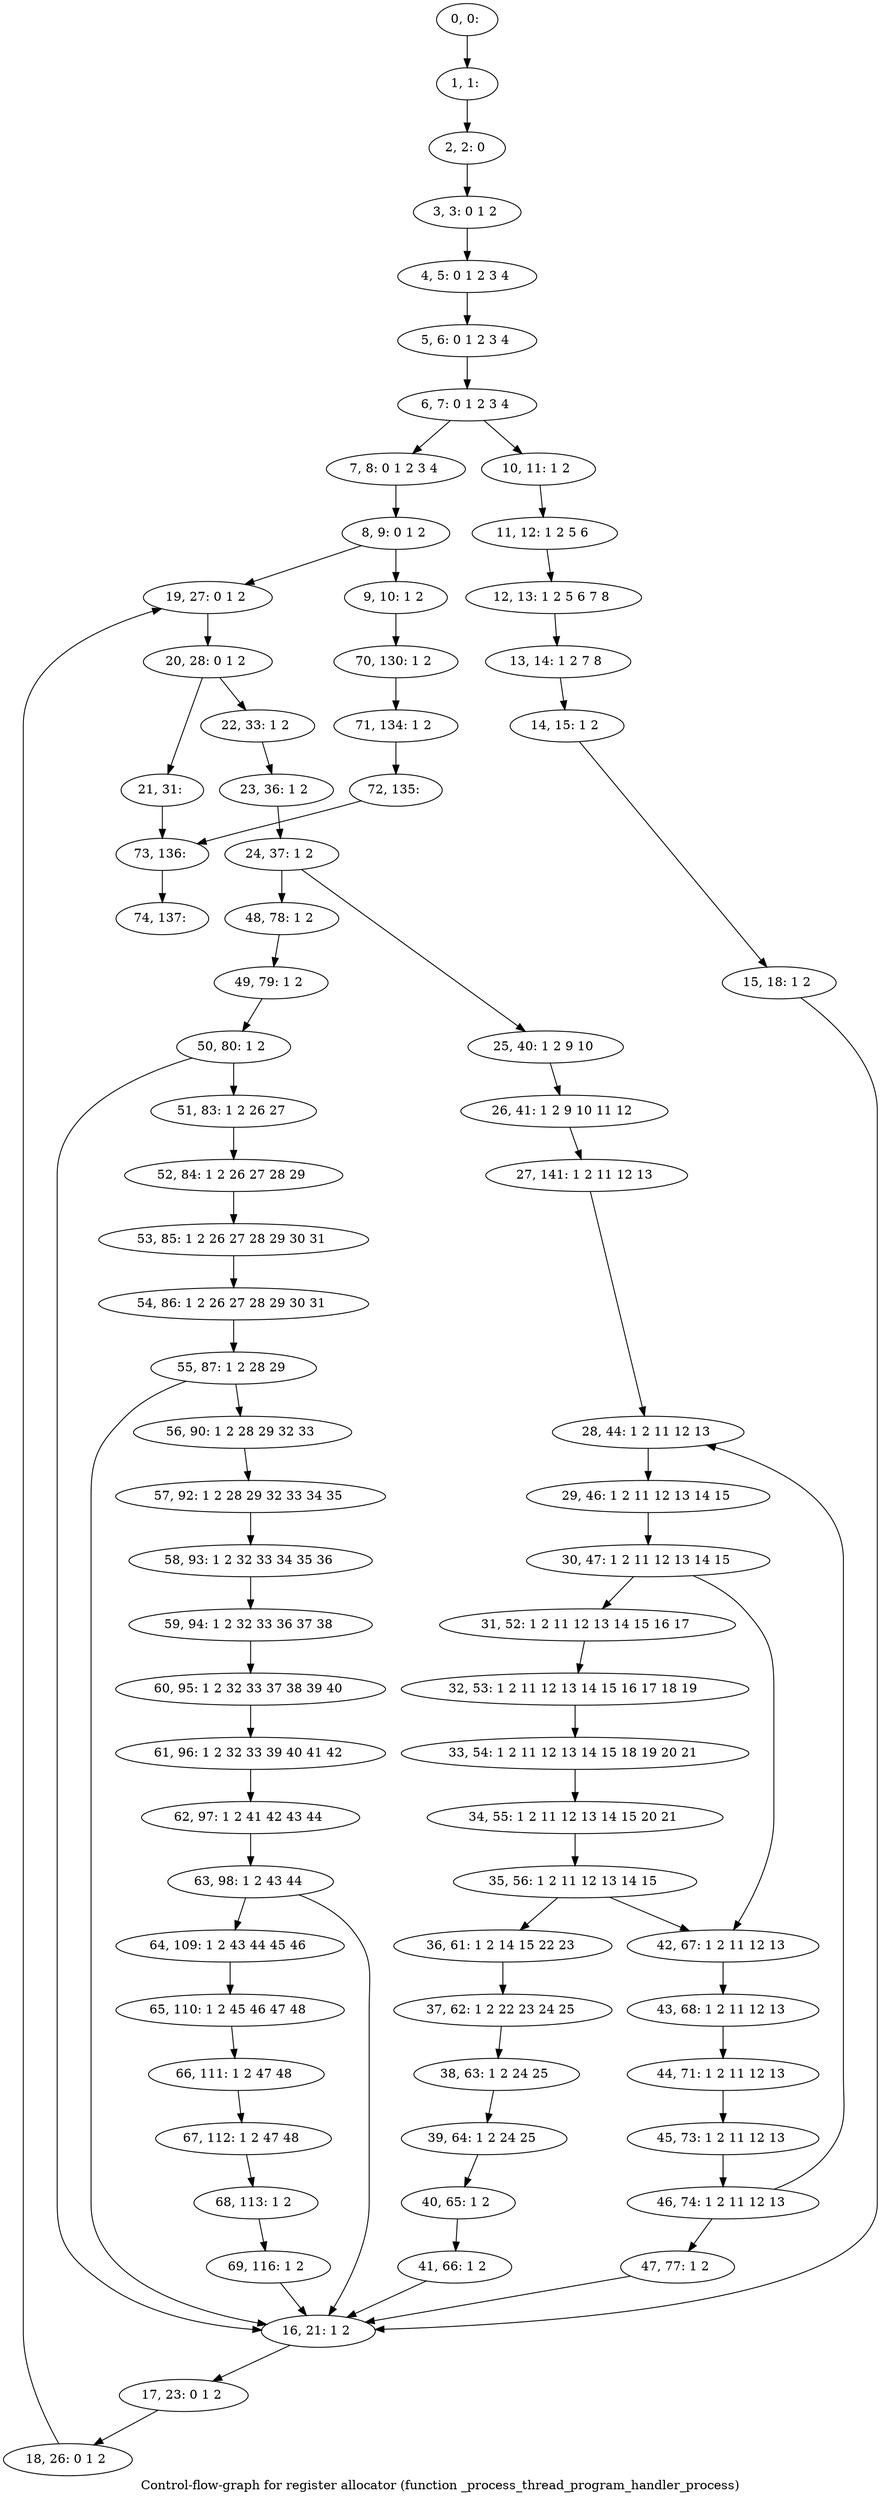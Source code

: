 digraph G {
graph [label="Control-flow-graph for register allocator (function _process_thread_program_handler_process)"]
0[label="0, 0: "];
1[label="1, 1: "];
2[label="2, 2: 0 "];
3[label="3, 3: 0 1 2 "];
4[label="4, 5: 0 1 2 3 4 "];
5[label="5, 6: 0 1 2 3 4 "];
6[label="6, 7: 0 1 2 3 4 "];
7[label="7, 8: 0 1 2 3 4 "];
8[label="8, 9: 0 1 2 "];
9[label="9, 10: 1 2 "];
10[label="10, 11: 1 2 "];
11[label="11, 12: 1 2 5 6 "];
12[label="12, 13: 1 2 5 6 7 8 "];
13[label="13, 14: 1 2 7 8 "];
14[label="14, 15: 1 2 "];
15[label="15, 18: 1 2 "];
16[label="16, 21: 1 2 "];
17[label="17, 23: 0 1 2 "];
18[label="18, 26: 0 1 2 "];
19[label="19, 27: 0 1 2 "];
20[label="20, 28: 0 1 2 "];
21[label="21, 31: "];
22[label="22, 33: 1 2 "];
23[label="23, 36: 1 2 "];
24[label="24, 37: 1 2 "];
25[label="25, 40: 1 2 9 10 "];
26[label="26, 41: 1 2 9 10 11 12 "];
27[label="27, 141: 1 2 11 12 13 "];
28[label="28, 44: 1 2 11 12 13 "];
29[label="29, 46: 1 2 11 12 13 14 15 "];
30[label="30, 47: 1 2 11 12 13 14 15 "];
31[label="31, 52: 1 2 11 12 13 14 15 16 17 "];
32[label="32, 53: 1 2 11 12 13 14 15 16 17 18 19 "];
33[label="33, 54: 1 2 11 12 13 14 15 18 19 20 21 "];
34[label="34, 55: 1 2 11 12 13 14 15 20 21 "];
35[label="35, 56: 1 2 11 12 13 14 15 "];
36[label="36, 61: 1 2 14 15 22 23 "];
37[label="37, 62: 1 2 22 23 24 25 "];
38[label="38, 63: 1 2 24 25 "];
39[label="39, 64: 1 2 24 25 "];
40[label="40, 65: 1 2 "];
41[label="41, 66: 1 2 "];
42[label="42, 67: 1 2 11 12 13 "];
43[label="43, 68: 1 2 11 12 13 "];
44[label="44, 71: 1 2 11 12 13 "];
45[label="45, 73: 1 2 11 12 13 "];
46[label="46, 74: 1 2 11 12 13 "];
47[label="47, 77: 1 2 "];
48[label="48, 78: 1 2 "];
49[label="49, 79: 1 2 "];
50[label="50, 80: 1 2 "];
51[label="51, 83: 1 2 26 27 "];
52[label="52, 84: 1 2 26 27 28 29 "];
53[label="53, 85: 1 2 26 27 28 29 30 31 "];
54[label="54, 86: 1 2 26 27 28 29 30 31 "];
55[label="55, 87: 1 2 28 29 "];
56[label="56, 90: 1 2 28 29 32 33 "];
57[label="57, 92: 1 2 28 29 32 33 34 35 "];
58[label="58, 93: 1 2 32 33 34 35 36 "];
59[label="59, 94: 1 2 32 33 36 37 38 "];
60[label="60, 95: 1 2 32 33 37 38 39 40 "];
61[label="61, 96: 1 2 32 33 39 40 41 42 "];
62[label="62, 97: 1 2 41 42 43 44 "];
63[label="63, 98: 1 2 43 44 "];
64[label="64, 109: 1 2 43 44 45 46 "];
65[label="65, 110: 1 2 45 46 47 48 "];
66[label="66, 111: 1 2 47 48 "];
67[label="67, 112: 1 2 47 48 "];
68[label="68, 113: 1 2 "];
69[label="69, 116: 1 2 "];
70[label="70, 130: 1 2 "];
71[label="71, 134: 1 2 "];
72[label="72, 135: "];
73[label="73, 136: "];
74[label="74, 137: "];
0->1 ;
1->2 ;
2->3 ;
3->4 ;
4->5 ;
5->6 ;
6->7 ;
6->10 ;
7->8 ;
8->9 ;
8->19 ;
9->70 ;
10->11 ;
11->12 ;
12->13 ;
13->14 ;
14->15 ;
15->16 ;
16->17 ;
17->18 ;
18->19 ;
19->20 ;
20->21 ;
20->22 ;
21->73 ;
22->23 ;
23->24 ;
24->25 ;
24->48 ;
25->26 ;
26->27 ;
27->28 ;
28->29 ;
29->30 ;
30->31 ;
30->42 ;
31->32 ;
32->33 ;
33->34 ;
34->35 ;
35->36 ;
35->42 ;
36->37 ;
37->38 ;
38->39 ;
39->40 ;
40->41 ;
41->16 ;
42->43 ;
43->44 ;
44->45 ;
45->46 ;
46->47 ;
46->28 ;
47->16 ;
48->49 ;
49->50 ;
50->51 ;
50->16 ;
51->52 ;
52->53 ;
53->54 ;
54->55 ;
55->56 ;
55->16 ;
56->57 ;
57->58 ;
58->59 ;
59->60 ;
60->61 ;
61->62 ;
62->63 ;
63->64 ;
63->16 ;
64->65 ;
65->66 ;
66->67 ;
67->68 ;
68->69 ;
69->16 ;
70->71 ;
71->72 ;
72->73 ;
73->74 ;
}
